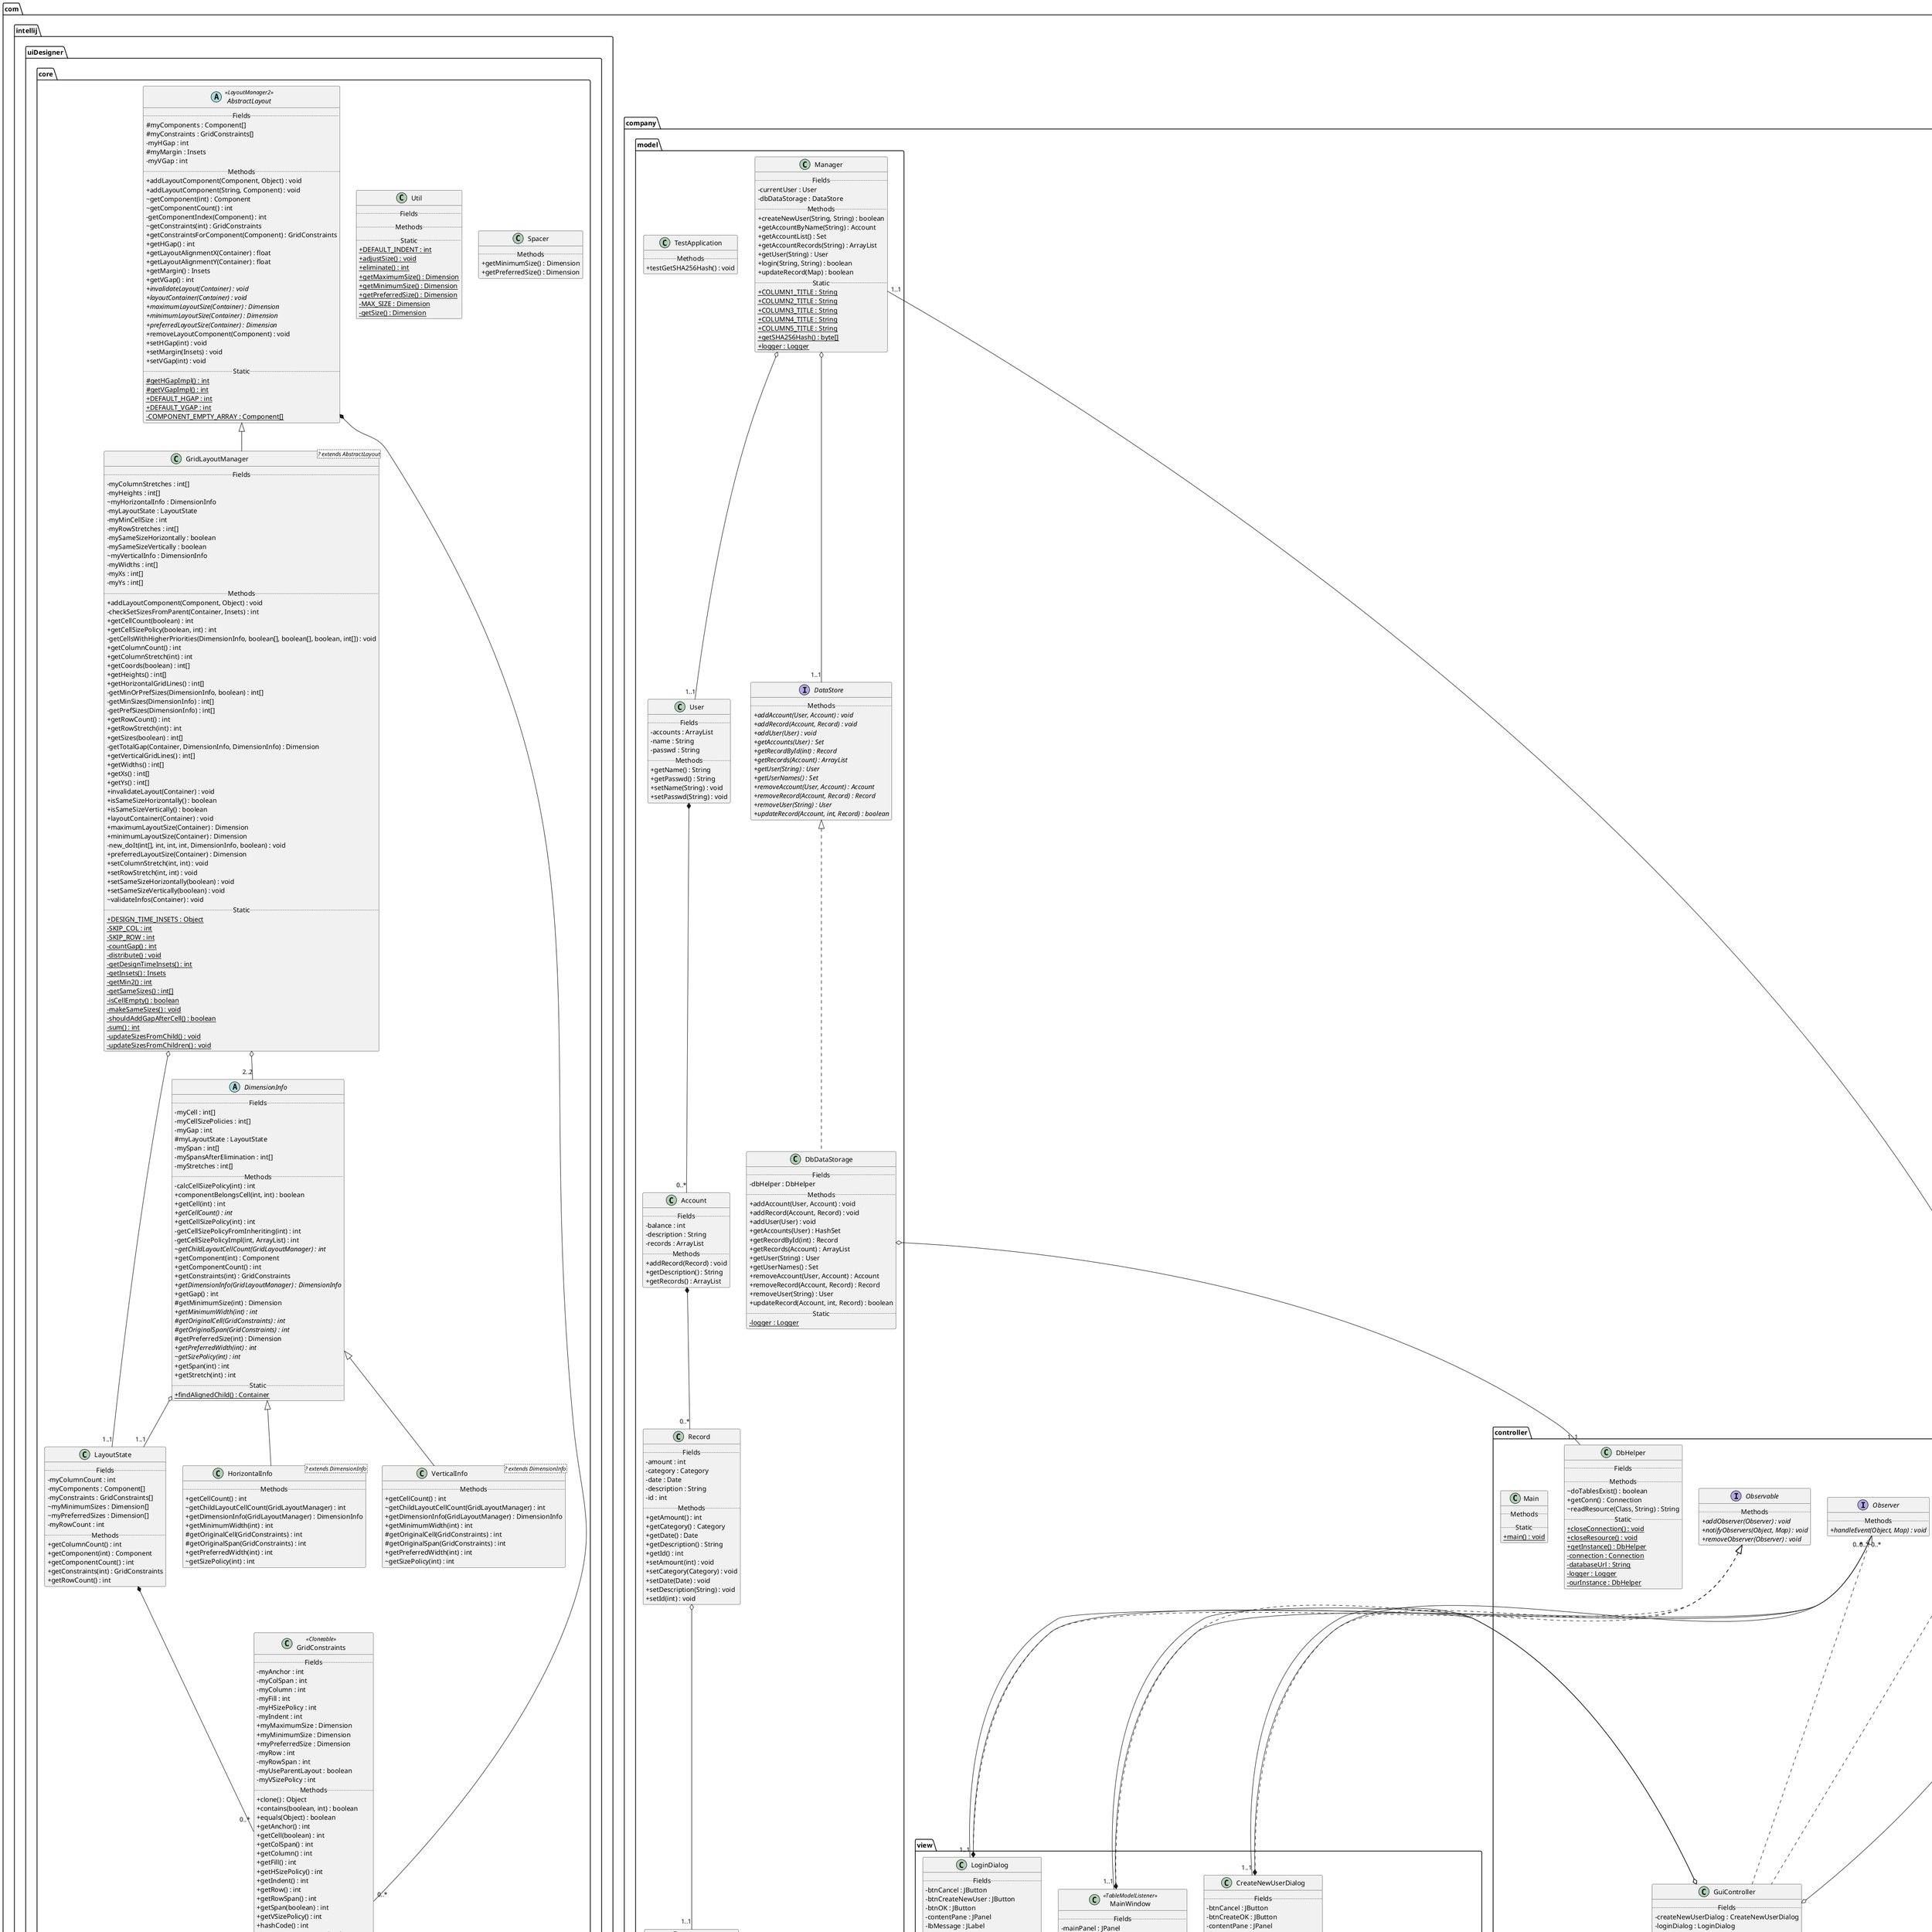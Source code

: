 @startuml
top to bottom direction
skinparam headerFontSize 30
skinparam headerFontStyle bold
skinparam classAttributeIconSize 0
scale 1.0
package com.company.controller {
interface com.company.controller.Observer  {
.. Methods ..
+ {abstract} handleEvent(Object, Map) : void
}
interface com.company.controller.Observable  {
.. Methods ..
+ {abstract} addObserver(Observer) : void
+ {abstract} notifyObservers(Object, Map) : void
+ {abstract} removeObserver(Observer) : void
}
interface com.company.controller.Interacting  {
.. Methods ..
+ {abstract} createLoginDialog() : void
+ {abstract} updateCellValue(Map) : void
}
class com.company.controller.DbHelper {
.. Fields  ..
.. Methods ..
~doTablesExist() : boolean
+getConn() : Connection
~readResource(Class, String) : String
.. Static ..
+ {static} closeConnection() : void
+ {static} closeResource() : void
+ {static} getInstance() : DbHelper
- {static} connection : Connection
- {static} databaseUrl : String
- {static} logger : Logger
- {static} ourInstance : DbHelper
}
class com.company.controller.Main {
.. Methods ..
.. Static ..
+ {static} main() : void
}
class com.company.controller.GuiController {
.. Fields  ..
-createNewUserDialog : CreateNewUserDialog
-loginDialog : LoginDialog
-mainWindow : MainWindow
-manager : Manager
.. Methods ..
+createLoginDialog() : void
-createMainWindow() : void
-createNewUser(Map) : void
+handleEvent(Object, Map) : void
-loginUser(Map) : void
+run() : void
-runCreateNewUserDialog() : void
+updateCellValue(Map) : void
}

}
package com.company.model {
class com.company.model.Manager {
.. Fields  ..
-currentUser : User
-dbDataStorage : DataStore
.. Methods ..
+createNewUser(String, String) : boolean
+getAccountByName(String) : Account
+getAccountList() : Set
+getAccountRecords(String) : ArrayList
+getUser(String) : User
+login(String, String) : boolean
+updateRecord(Map) : boolean
.. Static ..
+ {static} COLUMN1_TITLE : String
+ {static} COLUMN2_TITLE : String
+ {static} COLUMN3_TITLE : String
+ {static} COLUMN4_TITLE : String
+ {static} COLUMN5_TITLE : String
+ {static} getSHA256Hash() : byte[]
+ {static} logger : Logger
}
interface com.company.model.DataStore  {
.. Methods ..
+ {abstract} addAccount(User, Account) : void
+ {abstract} addRecord(Account, Record) : void
+ {abstract} addUser(User) : void
+ {abstract} getAccounts(User) : Set
+ {abstract} getRecordById(int) : Record
+ {abstract} getRecords(Account) : ArrayList
+ {abstract} getUser(String) : User
+ {abstract} getUserNames() : Set
+ {abstract} removeAccount(User, Account) : Account
+ {abstract} removeRecord(Account, Record) : Record
+ {abstract} removeUser(String) : User
+ {abstract} updateRecord(Account, int, Record) : boolean
}
class com.company.model.TestApplication {
.. Methods ..
+testGetSHA256Hash() : void
}
class com.company.model.Category {
.. Fields  ..
-categoryName : String
.. Methods ..
+getCategoryName() : String
}
class com.company.model.Record {
.. Fields  ..
-amount : int
-category : Category
-date : Date
-description : String
-id : int
.. Methods ..
+getAmount() : int
+getCategory() : Category
+getDate() : Date
+getDescription() : String
+getId() : int
+setAmount(int) : void
+setCategory(Category) : void
+setDate(Date) : void
+setDescription(String) : void
+setId(int) : void
}
class com.company.model.DbDataStorage {
.. Fields  ..
-dbHelper : DbHelper
.. Methods ..
+addAccount(User, Account) : void
+addRecord(Account, Record) : void
+addUser(User) : void
+getAccounts(User) : HashSet
+getRecordById(int) : Record
+getRecords(Account) : ArrayList
+getUser(String) : User
+getUserNames() : Set
+removeAccount(User, Account) : Account
+removeRecord(Account, Record) : Record
+removeUser(String) : User
+updateRecord(Account, int, Record) : boolean
.. Static ..
- {static} logger : Logger
}
class com.company.model.Account {
.. Fields  ..
-balance : int
-description : String
-records : ArrayList
.. Methods ..
+addRecord(Record) : void
+getDescription() : String
+getRecords() : ArrayList
}
class com.company.model.User {
.. Fields  ..
-accounts : ArrayList
-name : String
-passwd : String
.. Methods ..
+getName() : String
+getPasswd() : String
+setName(String) : void
+setPasswd(String) : void
}

}
package com.company.view {
class com.company.view.expensesTableModel {
.. Methods ..
.. Static ..
+ {static} getNewInstance() : expensesTableModel
}
class com.company.view.CreateNewUserDialog {
.. Fields  ..
-btnCancel : JButton
-btnCreateOK : JButton
-contentPane : JPanel
-lbMessage : JLabel
-observers : List
-pfPasswd : JPasswordField
-pfPasswdCfm : JPasswordField
-tfUserName : JTextField
.. Methods ..
+addObserver(Observer) : void
+notifyObservers(Object, Map) : void
-onCancel(Object) : void
-onOK(Object) : void
+removeObserver(Observer) : void
+setLbMessage(String) : void
}
class com.company.view.MainWindow <<TableModelListener>>  {
.. Fields  ..
-mainPanel : JPanel
-observers : List
-tablesArray : ArrayList
-tpAccounts : JTabbedPane
.. Methods ..
+addObserver(Observer) : void
+notifyObservers(Object, Map) : void
+removeObserver(Observer) : void
+tableChanged(TableModelEvent) : void
.. Static ..
- {static} AC_TAB_HEADER : String
}
class com.company.view.LoginDialog {
.. Fields  ..
-btnCancel : JButton
-btnCreateNewUser : JButton
-btnOK : JButton
-contentPane : JPanel
-lbMessage : JLabel
-lbName : JLabel
-lbPassword : JLabel
-observers : List
-strings : HashMap
-tfName : JTextField
-tfPasswd : JPasswordField
.. Methods ..
+addObserver(Observer) : void
+notifyObservers(Object, Map) : void
-onCancel(Object) : void
-onCreateNewUser(Object) : void
-onOK(Object) : void
+removeObserver(Observer) : void
+setLbMessage(String) : void
}

}
package com.intellij.uiDesigner.core {
class com.intellij.uiDesigner.core.GridConstraints <<Cloneable>>  {
.. Fields  ..
-myAnchor : int
-myColSpan : int
-myColumn : int
-myFill : int
-myHSizePolicy : int
-myIndent : int
+myMaximumSize : Dimension
+myMinimumSize : Dimension
+myPreferredSize : Dimension
-myRow : int
-myRowSpan : int
-myUseParentLayout : boolean
-myVSizePolicy : int
.. Methods ..
+clone() : Object
+contains(boolean, int) : boolean
+equals(Object) : boolean
+getAnchor() : int
+getCell(boolean) : int
+getColSpan() : int
+getColumn() : int
+getFill() : int
+getHSizePolicy() : int
+getIndent() : int
+getRow() : int
+getRowSpan() : int
+getSpan(boolean) : int
+getVSizePolicy() : int
+hashCode() : int
+isUseParentLayout() : boolean
+restore(GridConstraints) : void
+setAnchor(int) : void
+setCell(boolean, int) : void
+setColSpan(int) : void
+setColumn(int) : void
+setFill(int) : void
+setHSizePolicy(int) : void
+setIndent(int) : void
+setRow(int) : void
+setRowSpan(int) : void
+setSpan(boolean, int) : void
+setUseParentLayout(boolean) : void
+setVSizePolicy(int) : void
+store() : GridConstraints
+toString() : String
.. Static ..
+ {static} ALIGN_CENTER : int
+ {static} ALIGN_FILL : int
+ {static} ALIGN_LEFT : int
+ {static} ALIGN_RIGHT : int
+ {static} ANCHOR_CENTER : int
+ {static} ANCHOR_EAST : int
+ {static} ANCHOR_NORTH : int
+ {static} ANCHOR_NORTHEAST : int
+ {static} ANCHOR_NORTHWEST : int
+ {static} ANCHOR_SOUTH : int
+ {static} ANCHOR_SOUTHEAST : int
+ {static} ANCHOR_SOUTHWEST : int
+ {static} ANCHOR_WEST : int
+ {static} EMPTY_ARRAY : GridConstraints[]
+ {static} FILL_BOTH : int
+ {static} FILL_HORIZONTAL : int
+ {static} FILL_NONE : int
+ {static} FILL_VERTICAL : int
+ {static} SIZEPOLICY_CAN_GROW : int
+ {static} SIZEPOLICY_CAN_SHRINK : int
+ {static} SIZEPOLICY_FIXED : int
+ {static} SIZEPOLICY_WANT_GROW : int
}
class com.intellij.uiDesigner.core.Spacer {
.. Methods ..
+getMinimumSize() : Dimension
+getPreferredSize() : Dimension
}
abstract class com.intellij.uiDesigner.core.DimensionInfo  {
.. Fields  ..
-myCell : int[]
-myCellSizePolicies : int[]
-myGap : int
#myLayoutState : LayoutState
-mySpan : int[]
-mySpansAfterElimination : int[]
-myStretches : int[]
.. Methods ..
-calcCellSizePolicy(int) : int
+componentBelongsCell(int, int) : boolean
+getCell(int) : int
+ {abstract} getCellCount() : int
+getCellSizePolicy(int) : int
-getCellSizePolicyFromInheriting(int) : int
-getCellSizePolicyImpl(int, ArrayList) : int
~ {abstract} getChildLayoutCellCount(GridLayoutManager) : int
+getComponent(int) : Component
+getComponentCount() : int
+getConstraints(int) : GridConstraints
+ {abstract} getDimensionInfo(GridLayoutManager) : DimensionInfo
+getGap() : int
#getMinimumSize(int) : Dimension
+ {abstract} getMinimumWidth(int) : int
# {abstract} getOriginalCell(GridConstraints) : int
# {abstract} getOriginalSpan(GridConstraints) : int
#getPreferredSize(int) : Dimension
+ {abstract} getPreferredWidth(int) : int
~ {abstract} getSizePolicy(int) : int
+getSpan(int) : int
+getStretch(int) : int
.. Static ..
+ {static} findAlignedChild() : Container
}
class com.intellij.uiDesigner.core.GridLayoutManager <? extends AbstractLayout>  {
.. Fields  ..
-myColumnStretches : int[]
-myHeights : int[]
~myHorizontalInfo : DimensionInfo
-myLayoutState : LayoutState
-myMinCellSize : int
-myRowStretches : int[]
-mySameSizeHorizontally : boolean
-mySameSizeVertically : boolean
~myVerticalInfo : DimensionInfo
-myWidths : int[]
-myXs : int[]
-myYs : int[]
.. Methods ..
+addLayoutComponent(Component, Object) : void
-checkSetSizesFromParent(Container, Insets) : int
+getCellCount(boolean) : int
+getCellSizePolicy(boolean, int) : int
-getCellsWithHigherPriorities(DimensionInfo, boolean[], boolean[], boolean, int[]) : void
+getColumnCount() : int
+getColumnStretch(int) : int
+getCoords(boolean) : int[]
+getHeights() : int[]
+getHorizontalGridLines() : int[]
-getMinOrPrefSizes(DimensionInfo, boolean) : int[]
-getMinSizes(DimensionInfo) : int[]
-getPrefSizes(DimensionInfo) : int[]
+getRowCount() : int
+getRowStretch(int) : int
+getSizes(boolean) : int[]
-getTotalGap(Container, DimensionInfo, DimensionInfo) : Dimension
+getVerticalGridLines() : int[]
+getWidths() : int[]
+getXs() : int[]
+getYs() : int[]
+invalidateLayout(Container) : void
+isSameSizeHorizontally() : boolean
+isSameSizeVertically() : boolean
+layoutContainer(Container) : void
+maximumLayoutSize(Container) : Dimension
+minimumLayoutSize(Container) : Dimension
-new_doIt(int[], int, int, int, DimensionInfo, boolean) : void
+preferredLayoutSize(Container) : Dimension
+setColumnStretch(int, int) : void
+setRowStretch(int, int) : void
+setSameSizeHorizontally(boolean) : void
+setSameSizeVertically(boolean) : void
~validateInfos(Container) : void
.. Static ..
+ {static} DESIGN_TIME_INSETS : Object
- {static} SKIP_COL : int
- {static} SKIP_ROW : int
- {static} countGap() : int
- {static} distribute() : void
- {static} getDesignTimeInsets() : int
- {static} getInsets() : Insets
- {static} getMin2() : int
- {static} getSameSizes() : int[]
- {static} isCellEmpty() : boolean
- {static} makeSameSizes() : void
- {static} shouldAddGapAfterCell() : boolean
- {static} sum() : int
- {static} updateSizesFromChild() : void
- {static} updateSizesFromChildren() : void
}
class com.intellij.uiDesigner.core.HorizontalInfo <? extends DimensionInfo>  {
.. Methods ..
+getCellCount() : int
~getChildLayoutCellCount(GridLayoutManager) : int
+getDimensionInfo(GridLayoutManager) : DimensionInfo
+getMinimumWidth(int) : int
#getOriginalCell(GridConstraints) : int
#getOriginalSpan(GridConstraints) : int
+getPreferredWidth(int) : int
~getSizePolicy(int) : int
}
class com.intellij.uiDesigner.core.Util {
.. Fields  ..
.. Methods ..
.. Static ..
+ {static} DEFAULT_INDENT : int
+ {static} adjustSize() : void
+ {static} eliminate() : int
+ {static} getMaximumSize() : Dimension
+ {static} getMinimumSize() : Dimension
+ {static} getPreferredSize() : Dimension
- {static} MAX_SIZE : Dimension
- {static} getSize() : Dimension
}
class com.intellij.uiDesigner.core.VerticalInfo <? extends DimensionInfo>  {
.. Methods ..
+getCellCount() : int
~getChildLayoutCellCount(GridLayoutManager) : int
+getDimensionInfo(GridLayoutManager) : DimensionInfo
+getMinimumWidth(int) : int
#getOriginalCell(GridConstraints) : int
#getOriginalSpan(GridConstraints) : int
+getPreferredWidth(int) : int
~getSizePolicy(int) : int
}
class com.intellij.uiDesigner.core.LayoutState {
.. Fields  ..
-myColumnCount : int
-myComponents : Component[]
-myConstraints : GridConstraints[]
~myMinimumSizes : Dimension[]
~myPreferredSizes : Dimension[]
-myRowCount : int
.. Methods ..
+getColumnCount() : int
+getComponent(int) : Component
+getComponentCount() : int
+getConstraints(int) : GridConstraints
+getRowCount() : int
}
abstract class com.intellij.uiDesigner.core.AbstractLayout  <<LayoutManager2>>  {
.. Fields  ..
#myComponents : Component[]
#myConstraints : GridConstraints[]
-myHGap : int
#myMargin : Insets
-myVGap : int
.. Methods ..
+addLayoutComponent(Component, Object) : void
+addLayoutComponent(String, Component) : void
~getComponent(int) : Component
~getComponentCount() : int
-getComponentIndex(Component) : int
~getConstraints(int) : GridConstraints
+getConstraintsForComponent(Component) : GridConstraints
+getHGap() : int
+getLayoutAlignmentX(Container) : float
+getLayoutAlignmentY(Container) : float
+getMargin() : Insets
+getVGap() : int
+ {abstract} invalidateLayout(Container) : void
+ {abstract} layoutContainer(Container) : void
+ {abstract} maximumLayoutSize(Container) : Dimension
+ {abstract} minimumLayoutSize(Container) : Dimension
+ {abstract} preferredLayoutSize(Container) : Dimension
+removeLayoutComponent(Component) : void
+setHGap(int) : void
+setMargin(Insets) : void
+setVGap(int) : void
.. Static ..
# {static} getHGapImpl() : int
# {static} getVGapImpl() : int
+ {static} DEFAULT_HGAP : int
+ {static} DEFAULT_VGAP : int
- {static} COMPONENT_EMPTY_ARRAY : Component[]
}

}
com.company.model.Manager o-- "1..1" com.company.model.DataStore
com.company.model.Manager o-- "1..1" com.company.model.User
com.company.model.Record o-- "1..1" com.company.model.Category
com.company.controller.Observable <|.. com.company.view.CreateNewUserDialog
com.company.view.CreateNewUserDialog *-- "0..*" com.company.controller.Observer
com.company.model.DataStore <|.. com.company.model.DbDataStorage
com.company.model.DbDataStorage o-- "1..1" com.company.controller.DbHelper
com.intellij.uiDesigner.core.DimensionInfo o-- "1..1" com.intellij.uiDesigner.core.LayoutState
com.company.controller.Observable <|.. com.company.view.MainWindow
com.company.view.MainWindow *-- "0..*" com.company.controller.Observer
com.intellij.uiDesigner.core.AbstractLayout <|-- com.intellij.uiDesigner.core.GridLayoutManager
com.intellij.uiDesigner.core.GridLayoutManager o-- "1..1" com.intellij.uiDesigner.core.LayoutState
com.intellij.uiDesigner.core.DimensionInfo <|-- com.intellij.uiDesigner.core.HorizontalInfo
com.company.model.Account *-- "0..*" com.company.model.Record
com.company.controller.Interacting <|.. com.company.controller.GuiController
com.company.controller.Observer <|.. com.company.controller.GuiController
com.company.controller.GuiController o-- "1..1" com.company.model.Manager
com.company.controller.GuiController o-- "1..1" com.company.view.LoginDialog
com.company.controller.GuiController o-- "1..1" com.company.view.CreateNewUserDialog
com.company.controller.GuiController o-- "1..1" com.company.view.MainWindow
com.company.model.User *-- "0..*" com.company.model.Account
com.intellij.uiDesigner.core.DimensionInfo <|-- com.intellij.uiDesigner.core.VerticalInfo
com.intellij.uiDesigner.core.LayoutState *-- "0..*" com.intellij.uiDesigner.core.GridConstraints
com.intellij.uiDesigner.core.AbstractLayout *-- "0..*" com.intellij.uiDesigner.core.GridConstraints
com.company.controller.Observable <|.. com.company.view.LoginDialog
com.company.view.LoginDialog *-- "0..*" com.company.controller.Observer
com.intellij.uiDesigner.core.GridLayoutManager o-- "2..2" com.intellij.uiDesigner.core.DimensionInfo
@enduml
